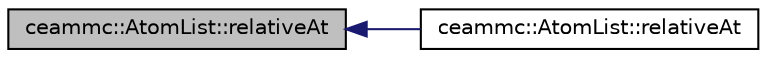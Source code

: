 digraph "ceammc::AtomList::relativeAt"
{
  edge [fontname="Helvetica",fontsize="10",labelfontname="Helvetica",labelfontsize="10"];
  node [fontname="Helvetica",fontsize="10",shape=record];
  rankdir="LR";
  Node1 [label="ceammc::AtomList::relativeAt",height=0.2,width=0.4,color="black", fillcolor="grey75", style="filled" fontcolor="black"];
  Node1 -> Node2 [dir="back",color="midnightblue",fontsize="10",style="solid",fontname="Helvetica"];
  Node2 [label="ceammc::AtomList::relativeAt",height=0.2,width=0.4,color="black", fillcolor="white", style="filled",URL="$classceammc_1_1_atom_list.html#a191ea02cf2db2e5b0146248724b584af"];
}
